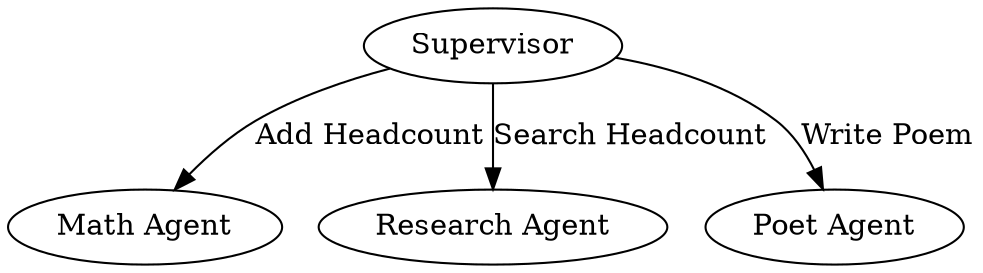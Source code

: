 // FAANG Headcount Analysis
digraph {
	math [label="Math Agent"]
	research [label="Research Agent"]
	poet [label="Poet Agent"]
	supervisor [label=Supervisor]
	supervisor -> research [label="Search Headcount"]
	supervisor -> math [label="Add Headcount"]
	supervisor -> poet [label="Write Poem"]
}
